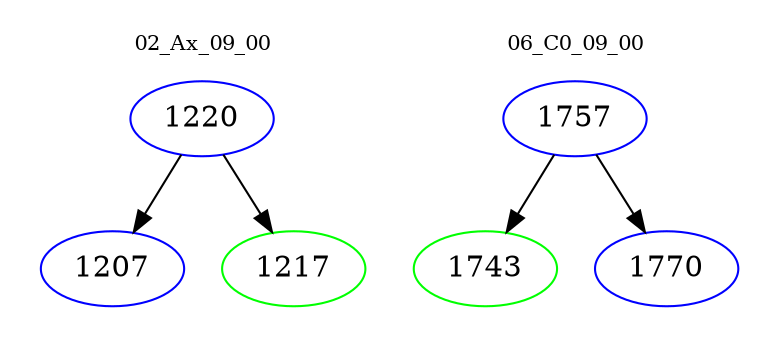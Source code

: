 digraph{
subgraph cluster_0 {
color = white
label = "02_Ax_09_00";
fontsize=10;
T0_1220 [label="1220", color="blue"]
T0_1220 -> T0_1207 [color="black"]
T0_1207 [label="1207", color="blue"]
T0_1220 -> T0_1217 [color="black"]
T0_1217 [label="1217", color="green"]
}
subgraph cluster_1 {
color = white
label = "06_C0_09_00";
fontsize=10;
T1_1757 [label="1757", color="blue"]
T1_1757 -> T1_1743 [color="black"]
T1_1743 [label="1743", color="green"]
T1_1757 -> T1_1770 [color="black"]
T1_1770 [label="1770", color="blue"]
}
}
